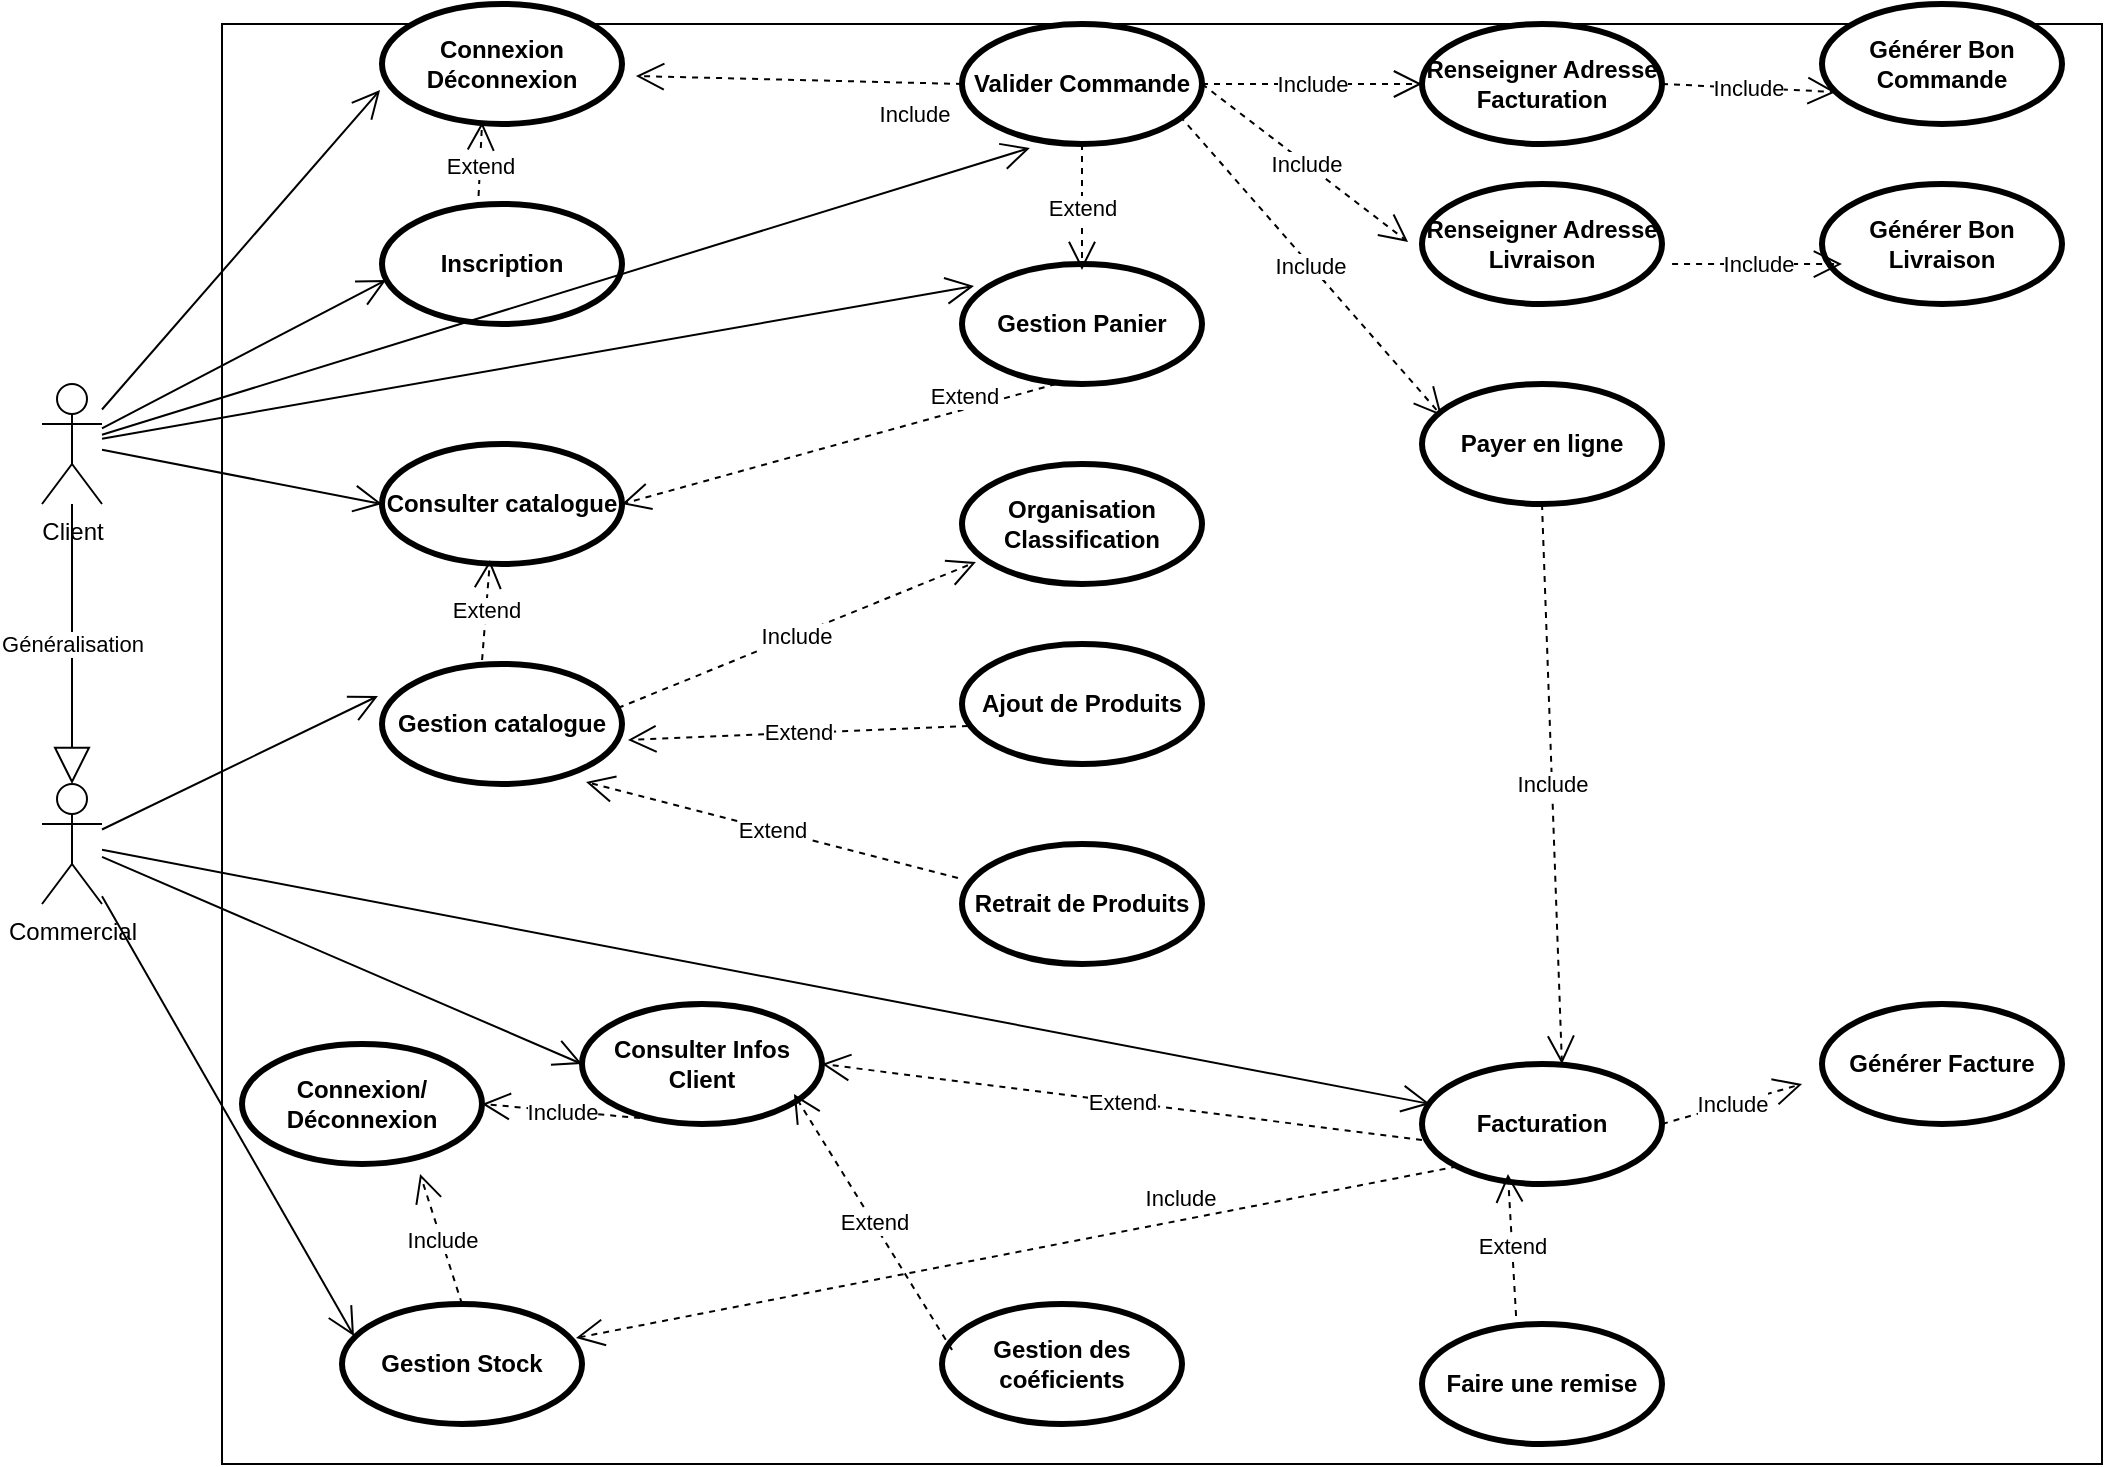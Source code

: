 <mxfile version="13.9.9" type="device"><diagram id="jPDZIiU0Lfbg4A4SDLGM" name="Page-1"><mxGraphModel dx="1086" dy="806" grid="1" gridSize="10" guides="1" tooltips="1" connect="1" arrows="1" fold="1" page="1" pageScale="1" pageWidth="1169" pageHeight="827" math="0" shadow="0"><root><mxCell id="0"/><mxCell id="1" parent="0"/><mxCell id="OmHsx0OTAGZvQ1pbGnlA-1" value="" style="rounded=0;whiteSpace=wrap;html=1;" parent="1" vertex="1"><mxGeometry x="180" y="60" width="940" height="720" as="geometry"/></mxCell><mxCell id="OmHsx0OTAGZvQ1pbGnlA-2" value="Client" style="shape=umlActor;verticalLabelPosition=bottom;verticalAlign=top;html=1;outlineConnect=0;" parent="1" vertex="1"><mxGeometry x="90" y="240" width="30" height="60" as="geometry"/></mxCell><mxCell id="OmHsx0OTAGZvQ1pbGnlA-3" value="Commercial" style="shape=umlActor;verticalLabelPosition=bottom;verticalAlign=top;html=1;outlineConnect=0;" parent="1" vertex="1"><mxGeometry x="90" y="440" width="30" height="60" as="geometry"/></mxCell><mxCell id="OmHsx0OTAGZvQ1pbGnlA-4" value="Valider Commande" style="shape=ellipse;html=1;strokeWidth=3;fontStyle=1;whiteSpace=wrap;align=center;perimeter=ellipsePerimeter;" parent="1" vertex="1"><mxGeometry x="550" y="60" width="120" height="60" as="geometry"/></mxCell><mxCell id="OmHsx0OTAGZvQ1pbGnlA-5" value="Gestion catalogue" style="shape=ellipse;html=1;strokeWidth=3;fontStyle=1;whiteSpace=wrap;align=center;perimeter=ellipsePerimeter;" parent="1" vertex="1"><mxGeometry x="260" y="380" width="120" height="60" as="geometry"/></mxCell><mxCell id="OmHsx0OTAGZvQ1pbGnlA-6" value="Retrait de Produits" style="shape=ellipse;html=1;strokeWidth=3;fontStyle=1;whiteSpace=wrap;align=center;perimeter=ellipsePerimeter;" parent="1" vertex="1"><mxGeometry x="550" y="470" width="120" height="60" as="geometry"/></mxCell><mxCell id="OmHsx0OTAGZvQ1pbGnlA-7" value="Organisation&lt;br&gt;Classification" style="shape=ellipse;html=1;strokeWidth=3;fontStyle=1;whiteSpace=wrap;align=center;perimeter=ellipsePerimeter;" parent="1" vertex="1"><mxGeometry x="550" y="280" width="120" height="60" as="geometry"/></mxCell><mxCell id="OmHsx0OTAGZvQ1pbGnlA-8" value="Gestion Panier" style="shape=ellipse;html=1;strokeWidth=3;fontStyle=1;whiteSpace=wrap;align=center;perimeter=ellipsePerimeter;" parent="1" vertex="1"><mxGeometry x="550" y="180" width="120" height="60" as="geometry"/></mxCell><mxCell id="OmHsx0OTAGZvQ1pbGnlA-9" value="Inscription" style="shape=ellipse;html=1;strokeWidth=3;fontStyle=1;whiteSpace=wrap;align=center;perimeter=ellipsePerimeter;" parent="1" vertex="1"><mxGeometry x="260" y="150" width="120" height="60" as="geometry"/></mxCell><mxCell id="OmHsx0OTAGZvQ1pbGnlA-10" value="Consulter catalogue" style="shape=ellipse;html=1;strokeWidth=3;fontStyle=1;whiteSpace=wrap;align=center;perimeter=ellipsePerimeter;" parent="1" vertex="1"><mxGeometry x="260" y="270" width="120" height="60" as="geometry"/></mxCell><mxCell id="OmHsx0OTAGZvQ1pbGnlA-11" value="Ajout de Produits" style="shape=ellipse;html=1;strokeWidth=3;fontStyle=1;whiteSpace=wrap;align=center;perimeter=ellipsePerimeter;" parent="1" vertex="1"><mxGeometry x="550" y="370" width="120" height="60" as="geometry"/></mxCell><mxCell id="OmHsx0OTAGZvQ1pbGnlA-12" value="Gestion des coéficients" style="shape=ellipse;html=1;strokeWidth=3;fontStyle=1;whiteSpace=wrap;align=center;perimeter=ellipsePerimeter;" parent="1" vertex="1"><mxGeometry x="540" y="700" width="120" height="60" as="geometry"/></mxCell><mxCell id="OmHsx0OTAGZvQ1pbGnlA-13" value="Consulter Infos Client" style="shape=ellipse;html=1;strokeWidth=3;fontStyle=1;whiteSpace=wrap;align=center;perimeter=ellipsePerimeter;" parent="1" vertex="1"><mxGeometry x="360" y="550" width="120" height="60" as="geometry"/></mxCell><mxCell id="OmHsx0OTAGZvQ1pbGnlA-14" value="Généralisation" style="endArrow=block;endSize=16;endFill=0;html=1;" parent="1" source="OmHsx0OTAGZvQ1pbGnlA-2" target="OmHsx0OTAGZvQ1pbGnlA-3" edge="1"><mxGeometry width="160" relative="1" as="geometry"><mxPoint x="510" y="410" as="sourcePoint"/><mxPoint x="670" y="410" as="targetPoint"/></mxGeometry></mxCell><mxCell id="OmHsx0OTAGZvQ1pbGnlA-15" value="" style="endArrow=open;endFill=1;endSize=12;html=1;entryX=0;entryY=0.5;entryDx=0;entryDy=0;" parent="1" source="OmHsx0OTAGZvQ1pbGnlA-2" target="OmHsx0OTAGZvQ1pbGnlA-10" edge="1"><mxGeometry width="160" relative="1" as="geometry"><mxPoint x="510" y="410" as="sourcePoint"/><mxPoint x="670" y="410" as="targetPoint"/></mxGeometry></mxCell><mxCell id="OmHsx0OTAGZvQ1pbGnlA-16" value="" style="endArrow=open;endFill=1;endSize=12;html=1;entryX=-0.017;entryY=0.267;entryDx=0;entryDy=0;entryPerimeter=0;" parent="1" source="OmHsx0OTAGZvQ1pbGnlA-3" target="OmHsx0OTAGZvQ1pbGnlA-5" edge="1"><mxGeometry width="160" relative="1" as="geometry"><mxPoint x="510" y="410" as="sourcePoint"/><mxPoint x="670" y="410" as="targetPoint"/></mxGeometry></mxCell><mxCell id="OmHsx0OTAGZvQ1pbGnlA-17" value="Include" style="endArrow=open;endSize=12;dashed=1;html=1;exitX=0.983;exitY=0.367;exitDx=0;exitDy=0;exitPerimeter=0;entryX=0.058;entryY=0.817;entryDx=0;entryDy=0;entryPerimeter=0;" parent="1" source="OmHsx0OTAGZvQ1pbGnlA-5" target="OmHsx0OTAGZvQ1pbGnlA-7" edge="1"><mxGeometry width="160" relative="1" as="geometry"><mxPoint x="520" y="420" as="sourcePoint"/><mxPoint x="680" y="420" as="targetPoint"/></mxGeometry></mxCell><mxCell id="OmHsx0OTAGZvQ1pbGnlA-18" value="Include" style="endArrow=open;endSize=12;dashed=1;html=1;exitX=0.5;exitY=1;exitDx=0;exitDy=0;entryX=0.583;entryY=0;entryDx=0;entryDy=0;entryPerimeter=0;" parent="1" source="OmHsx0OTAGZvQ1pbGnlA-38" target="OmHsx0OTAGZvQ1pbGnlA-27" edge="1"><mxGeometry width="160" relative="1" as="geometry"><mxPoint x="387.96" y="582.02" as="sourcePoint"/><mxPoint x="456.96" y="539.02" as="targetPoint"/></mxGeometry></mxCell><mxCell id="OmHsx0OTAGZvQ1pbGnlA-19" value="Extend" style="endArrow=open;endSize=12;dashed=1;html=1;exitX=0.417;exitY=-0.033;exitDx=0;exitDy=0;exitPerimeter=0;entryX=0.45;entryY=0.967;entryDx=0;entryDy=0;entryPerimeter=0;" parent="1" source="OmHsx0OTAGZvQ1pbGnlA-5" target="OmHsx0OTAGZvQ1pbGnlA-10" edge="1"><mxGeometry width="160" relative="1" as="geometry"><mxPoint x="520" y="420" as="sourcePoint"/><mxPoint x="680" y="420" as="targetPoint"/></mxGeometry></mxCell><mxCell id="OmHsx0OTAGZvQ1pbGnlA-20" value="Connexion&lt;br&gt;Déconnexion" style="shape=ellipse;html=1;strokeWidth=3;fontStyle=1;whiteSpace=wrap;align=center;perimeter=ellipsePerimeter;" parent="1" vertex="1"><mxGeometry x="260" y="50" width="120" height="60" as="geometry"/></mxCell><mxCell id="OmHsx0OTAGZvQ1pbGnlA-21" value="" style="endArrow=open;endFill=1;endSize=12;html=1;entryX=-0.008;entryY=0.717;entryDx=0;entryDy=0;entryPerimeter=0;" parent="1" source="OmHsx0OTAGZvQ1pbGnlA-2" target="OmHsx0OTAGZvQ1pbGnlA-20" edge="1"><mxGeometry width="160" relative="1" as="geometry"><mxPoint x="180" y="188" as="sourcePoint"/><mxPoint x="390" y="300" as="targetPoint"/></mxGeometry></mxCell><mxCell id="OmHsx0OTAGZvQ1pbGnlA-22" value="" style="endArrow=open;endFill=1;endSize=12;html=1;entryX=0.017;entryY=0.633;entryDx=0;entryDy=0;entryPerimeter=0;" parent="1" source="OmHsx0OTAGZvQ1pbGnlA-2" target="OmHsx0OTAGZvQ1pbGnlA-9" edge="1"><mxGeometry width="160" relative="1" as="geometry"><mxPoint x="130" y="271.221" as="sourcePoint"/><mxPoint x="349.04" y="143.02" as="targetPoint"/></mxGeometry></mxCell><mxCell id="OmHsx0OTAGZvQ1pbGnlA-23" value="Extend" style="endArrow=open;endSize=12;dashed=1;html=1;exitX=0.392;exitY=1;exitDx=0;exitDy=0;exitPerimeter=0;entryX=1;entryY=0.5;entryDx=0;entryDy=0;" parent="1" source="OmHsx0OTAGZvQ1pbGnlA-8" target="OmHsx0OTAGZvQ1pbGnlA-10" edge="1"><mxGeometry x="-0.593" y="-6" width="160" relative="1" as="geometry"><mxPoint x="339.96" y="560" as="sourcePoint"/><mxPoint x="379.96" y="427" as="targetPoint"/><mxPoint as="offset"/></mxGeometry></mxCell><mxCell id="OmHsx0OTAGZvQ1pbGnlA-24" value="Gestion Stock" style="shape=ellipse;html=1;strokeWidth=3;fontStyle=1;whiteSpace=wrap;align=center;perimeter=ellipsePerimeter;" parent="1" vertex="1"><mxGeometry x="240" y="700" width="120" height="60" as="geometry"/></mxCell><mxCell id="OmHsx0OTAGZvQ1pbGnlA-25" value="Extend" style="endArrow=open;endSize=12;dashed=1;html=1;exitX=0.5;exitY=1;exitDx=0;exitDy=0;" parent="1" source="OmHsx0OTAGZvQ1pbGnlA-4" edge="1"><mxGeometry width="160" relative="1" as="geometry"><mxPoint x="552.04" y="147.02" as="sourcePoint"/><mxPoint x="610" y="183" as="targetPoint"/></mxGeometry></mxCell><mxCell id="OmHsx0OTAGZvQ1pbGnlA-26" value="" style="endArrow=open;endFill=1;endSize=12;html=1;entryX=0.05;entryY=0.267;entryDx=0;entryDy=0;entryPerimeter=0;" parent="1" source="OmHsx0OTAGZvQ1pbGnlA-3" target="OmHsx0OTAGZvQ1pbGnlA-24" edge="1"><mxGeometry width="160" relative="1" as="geometry"><mxPoint x="130" y="472.745" as="sourcePoint"/><mxPoint x="267.96" y="406.02" as="targetPoint"/></mxGeometry></mxCell><mxCell id="OmHsx0OTAGZvQ1pbGnlA-27" value="Facturation" style="shape=ellipse;html=1;strokeWidth=3;fontStyle=1;whiteSpace=wrap;align=center;perimeter=ellipsePerimeter;" parent="1" vertex="1"><mxGeometry x="780" y="580" width="120" height="60" as="geometry"/></mxCell><mxCell id="OmHsx0OTAGZvQ1pbGnlA-28" value="" style="endArrow=open;endFill=1;endSize=12;html=1;entryX=0;entryY=0.5;entryDx=0;entryDy=0;" parent="1" source="OmHsx0OTAGZvQ1pbGnlA-3" target="OmHsx0OTAGZvQ1pbGnlA-13" edge="1"><mxGeometry width="160" relative="1" as="geometry"><mxPoint x="164" y="469.999" as="sourcePoint"/><mxPoint x="290" y="680.91" as="targetPoint"/></mxGeometry></mxCell><mxCell id="OmHsx0OTAGZvQ1pbGnlA-29" value="" style="endArrow=open;endFill=1;endSize=12;html=1;entryX=0.033;entryY=0.333;entryDx=0;entryDy=0;entryPerimeter=0;" parent="1" source="OmHsx0OTAGZvQ1pbGnlA-3" target="OmHsx0OTAGZvQ1pbGnlA-27" edge="1"><mxGeometry width="160" relative="1" as="geometry"><mxPoint x="160" y="480" as="sourcePoint"/><mxPoint x="600" y="580" as="targetPoint"/></mxGeometry></mxCell><mxCell id="OmHsx0OTAGZvQ1pbGnlA-30" value="Extend" style="endArrow=open;endSize=12;dashed=1;html=1;exitX=0.042;exitY=0.383;exitDx=0;exitDy=0;exitPerimeter=0;entryX=0.883;entryY=0.75;entryDx=0;entryDy=0;entryPerimeter=0;" parent="1" source="OmHsx0OTAGZvQ1pbGnlA-12" target="OmHsx0OTAGZvQ1pbGnlA-13" edge="1"><mxGeometry width="160" relative="1" as="geometry"><mxPoint x="660" y="730" as="sourcePoint"/><mxPoint x="620" y="650" as="targetPoint"/></mxGeometry></mxCell><mxCell id="OmHsx0OTAGZvQ1pbGnlA-31" value="" style="endArrow=open;endFill=1;endSize=12;html=1;entryX=0.05;entryY=0.183;entryDx=0;entryDy=0;entryPerimeter=0;" parent="1" source="OmHsx0OTAGZvQ1pbGnlA-2" target="OmHsx0OTAGZvQ1pbGnlA-8" edge="1"><mxGeometry width="160" relative="1" as="geometry"><mxPoint x="130" y="280" as="sourcePoint"/><mxPoint x="300" y="280" as="targetPoint"/></mxGeometry></mxCell><mxCell id="OmHsx0OTAGZvQ1pbGnlA-32" value="" style="endArrow=open;endFill=1;endSize=12;html=1;entryX=0.283;entryY=1.033;entryDx=0;entryDy=0;entryPerimeter=0;" parent="1" source="OmHsx0OTAGZvQ1pbGnlA-2" target="OmHsx0OTAGZvQ1pbGnlA-4" edge="1"><mxGeometry width="160" relative="1" as="geometry"><mxPoint x="130" y="276.259" as="sourcePoint"/><mxPoint x="570" y="130" as="targetPoint"/></mxGeometry></mxCell><mxCell id="OmHsx0OTAGZvQ1pbGnlA-33" value="Renseigner Adresse Facturation" style="shape=ellipse;html=1;strokeWidth=3;fontStyle=1;whiteSpace=wrap;align=center;perimeter=ellipsePerimeter;" parent="1" vertex="1"><mxGeometry x="780" y="60" width="120" height="60" as="geometry"/></mxCell><mxCell id="OmHsx0OTAGZvQ1pbGnlA-34" value="Include" style="endArrow=open;endSize=12;dashed=1;html=1;exitX=0.908;exitY=0.767;exitDx=0;exitDy=0;exitPerimeter=0;entryX=0.083;entryY=0.267;entryDx=0;entryDy=0;entryPerimeter=0;" parent="1" source="OmHsx0OTAGZvQ1pbGnlA-4" target="OmHsx0OTAGZvQ1pbGnlA-38" edge="1"><mxGeometry width="160" relative="1" as="geometry"><mxPoint x="830" y="340" as="sourcePoint"/><mxPoint x="948" y="390.04" as="targetPoint"/></mxGeometry></mxCell><mxCell id="OmHsx0OTAGZvQ1pbGnlA-35" value="Include" style="endArrow=open;endSize=12;dashed=1;html=1;exitX=1;exitY=0.5;exitDx=0;exitDy=0;entryX=0;entryY=0.5;entryDx=0;entryDy=0;" parent="1" source="OmHsx0OTAGZvQ1pbGnlA-4" target="OmHsx0OTAGZvQ1pbGnlA-33" edge="1"><mxGeometry width="160" relative="1" as="geometry"><mxPoint x="840" y="350" as="sourcePoint"/><mxPoint x="958" y="400.04" as="targetPoint"/></mxGeometry></mxCell><mxCell id="OmHsx0OTAGZvQ1pbGnlA-36" value="Renseigner Adresse Livraison" style="shape=ellipse;html=1;strokeWidth=3;fontStyle=1;whiteSpace=wrap;align=center;perimeter=ellipsePerimeter;" parent="1" vertex="1"><mxGeometry x="780" y="140" width="120" height="60" as="geometry"/></mxCell><mxCell id="OmHsx0OTAGZvQ1pbGnlA-37" value="Include" style="endArrow=open;endSize=12;dashed=1;html=1;exitX=1;exitY=0.5;exitDx=0;exitDy=0;entryX=-0.058;entryY=0.483;entryDx=0;entryDy=0;entryPerimeter=0;" parent="1" source="OmHsx0OTAGZvQ1pbGnlA-4" target="OmHsx0OTAGZvQ1pbGnlA-36" edge="1"><mxGeometry width="160" relative="1" as="geometry"><mxPoint x="712" y="280" as="sourcePoint"/><mxPoint x="830" y="330.04" as="targetPoint"/></mxGeometry></mxCell><mxCell id="OmHsx0OTAGZvQ1pbGnlA-38" value="Payer en ligne" style="shape=ellipse;html=1;strokeWidth=3;fontStyle=1;whiteSpace=wrap;align=center;perimeter=ellipsePerimeter;" parent="1" vertex="1"><mxGeometry x="780" y="240" width="120" height="60" as="geometry"/></mxCell><mxCell id="OmHsx0OTAGZvQ1pbGnlA-39" value="Générer Bon Livraison" style="shape=ellipse;html=1;strokeWidth=3;fontStyle=1;whiteSpace=wrap;align=center;perimeter=ellipsePerimeter;" parent="1" vertex="1"><mxGeometry x="980" y="140" width="120" height="60" as="geometry"/></mxCell><mxCell id="OmHsx0OTAGZvQ1pbGnlA-40" value="Générer Bon Commande" style="shape=ellipse;html=1;strokeWidth=3;fontStyle=1;whiteSpace=wrap;align=center;perimeter=ellipsePerimeter;" parent="1" vertex="1"><mxGeometry x="980" y="50" width="120" height="60" as="geometry"/></mxCell><mxCell id="OmHsx0OTAGZvQ1pbGnlA-41" value="Extend" style="endArrow=open;endSize=12;dashed=1;html=1;exitX=0;exitY=0.633;exitDx=0;exitDy=0;exitPerimeter=0;entryX=1;entryY=0.5;entryDx=0;entryDy=0;" parent="1" source="OmHsx0OTAGZvQ1pbGnlA-27" target="OmHsx0OTAGZvQ1pbGnlA-13" edge="1"><mxGeometry width="160" relative="1" as="geometry"><mxPoint x="1014.04" y="648.02" as="sourcePoint"/><mxPoint x="860" y="360" as="targetPoint"/></mxGeometry></mxCell><mxCell id="OmHsx0OTAGZvQ1pbGnlA-42" value="Include" style="endArrow=open;endSize=12;dashed=1;html=1;exitX=1;exitY=0.5;exitDx=0;exitDy=0;entryX=-0.083;entryY=0.667;entryDx=0;entryDy=0;entryPerimeter=0;" parent="1" source="OmHsx0OTAGZvQ1pbGnlA-27" target="OmHsx0OTAGZvQ1pbGnlA-43" edge="1"><mxGeometry width="160" relative="1" as="geometry"><mxPoint x="919.996" y="650.003" as="sourcePoint"/><mxPoint x="1002.61" y="681.81" as="targetPoint"/></mxGeometry></mxCell><mxCell id="OmHsx0OTAGZvQ1pbGnlA-43" value="Générer Facture" style="shape=ellipse;html=1;strokeWidth=3;fontStyle=1;whiteSpace=wrap;align=center;perimeter=ellipsePerimeter;" parent="1" vertex="1"><mxGeometry x="980" y="550" width="120" height="60" as="geometry"/></mxCell><mxCell id="OmHsx0OTAGZvQ1pbGnlA-44" value="Include" style="endArrow=open;endSize=12;dashed=1;html=1;exitX=1.042;exitY=0.667;exitDx=0;exitDy=0;entryX=0.083;entryY=0.667;entryDx=0;entryDy=0;entryPerimeter=0;exitPerimeter=0;" parent="1" source="OmHsx0OTAGZvQ1pbGnlA-36" target="OmHsx0OTAGZvQ1pbGnlA-39" edge="1"><mxGeometry width="160" relative="1" as="geometry"><mxPoint x="859.996" y="560.003" as="sourcePoint"/><mxPoint x="942.61" y="591.81" as="targetPoint"/></mxGeometry></mxCell><mxCell id="OmHsx0OTAGZvQ1pbGnlA-45" value="Include" style="endArrow=open;endSize=12;dashed=1;html=1;exitX=1;exitY=0.5;exitDx=0;exitDy=0;entryX=0.058;entryY=0.733;entryDx=0;entryDy=0;entryPerimeter=0;" parent="1" source="OmHsx0OTAGZvQ1pbGnlA-33" target="OmHsx0OTAGZvQ1pbGnlA-40" edge="1"><mxGeometry width="160" relative="1" as="geometry"><mxPoint x="879.996" y="598.193" as="sourcePoint"/><mxPoint x="962.61" y="630" as="targetPoint"/></mxGeometry></mxCell><mxCell id="OmHsx0OTAGZvQ1pbGnlA-46" value="Extend" style="endArrow=open;endSize=12;dashed=1;html=1;exitX=0.025;exitY=0.683;exitDx=0;exitDy=0;exitPerimeter=0;entryX=1.025;entryY=0.633;entryDx=0;entryDy=0;entryPerimeter=0;" parent="1" source="OmHsx0OTAGZvQ1pbGnlA-11" target="OmHsx0OTAGZvQ1pbGnlA-5" edge="1"><mxGeometry width="160" relative="1" as="geometry"><mxPoint x="429.08" y="577.98" as="sourcePoint"/><mxPoint x="350.0" y="530" as="targetPoint"/></mxGeometry></mxCell><mxCell id="OmHsx0OTAGZvQ1pbGnlA-47" value="Extend" style="endArrow=open;endSize=12;dashed=1;html=1;exitX=-0.017;exitY=0.283;exitDx=0;exitDy=0;exitPerimeter=0;entryX=0.85;entryY=0.983;entryDx=0;entryDy=0;entryPerimeter=0;" parent="1" source="OmHsx0OTAGZvQ1pbGnlA-6" target="OmHsx0OTAGZvQ1pbGnlA-5" edge="1"><mxGeometry width="160" relative="1" as="geometry"><mxPoint x="503" y="430.98" as="sourcePoint"/><mxPoint x="393" y="427.98" as="targetPoint"/></mxGeometry></mxCell><mxCell id="OmHsx0OTAGZvQ1pbGnlA-48" value="Extend" style="endArrow=open;endSize=12;dashed=1;html=1;exitX=0.4;exitY=0.033;exitDx=0;exitDy=0;exitPerimeter=0;entryX=0.417;entryY=0.983;entryDx=0;entryDy=0;entryPerimeter=0;" parent="1" source="OmHsx0OTAGZvQ1pbGnlA-9" target="OmHsx0OTAGZvQ1pbGnlA-20" edge="1"><mxGeometry width="160" relative="1" as="geometry"><mxPoint x="920" y="697.98" as="sourcePoint"/><mxPoint x="590" y="690" as="targetPoint"/></mxGeometry></mxCell><mxCell id="OmHsx0OTAGZvQ1pbGnlA-49" value="Include" style="endArrow=open;endSize=12;dashed=1;html=1;exitX=0;exitY=0.5;exitDx=0;exitDy=0;entryX=1.058;entryY=0.6;entryDx=0;entryDy=0;entryPerimeter=0;" parent="1" source="OmHsx0OTAGZvQ1pbGnlA-4" target="OmHsx0OTAGZvQ1pbGnlA-20" edge="1"><mxGeometry x="-0.714" y="16" width="160" relative="1" as="geometry"><mxPoint x="820" y="710.49" as="sourcePoint"/><mxPoint x="1020.96" y="629.51" as="targetPoint"/><mxPoint as="offset"/></mxGeometry></mxCell><mxCell id="OmHsx0OTAGZvQ1pbGnlA-50" value="Faire une remise" style="shape=ellipse;html=1;strokeWidth=3;fontStyle=1;whiteSpace=wrap;align=center;perimeter=ellipsePerimeter;" parent="1" vertex="1"><mxGeometry x="780" y="710" width="120" height="60" as="geometry"/></mxCell><mxCell id="OmHsx0OTAGZvQ1pbGnlA-51" value="Extend" style="endArrow=open;endSize=12;dashed=1;html=1;exitX=0.392;exitY=-0.067;exitDx=0;exitDy=0;exitPerimeter=0;entryX=0.358;entryY=0.917;entryDx=0;entryDy=0;entryPerimeter=0;" parent="1" source="OmHsx0OTAGZvQ1pbGnlA-50" target="OmHsx0OTAGZvQ1pbGnlA-27" edge="1"><mxGeometry width="160" relative="1" as="geometry"><mxPoint x="690" y="617.98" as="sourcePoint"/><mxPoint x="360" y="610" as="targetPoint"/></mxGeometry></mxCell><mxCell id="OmHsx0OTAGZvQ1pbGnlA-52" value="Include" style="endArrow=open;endSize=12;dashed=1;html=1;exitX=0;exitY=1;exitDx=0;exitDy=0;entryX=0.975;entryY=0.283;entryDx=0;entryDy=0;entryPerimeter=0;" parent="1" source="OmHsx0OTAGZvQ1pbGnlA-27" target="OmHsx0OTAGZvQ1pbGnlA-24" edge="1"><mxGeometry x="-0.379" y="-11" width="160" relative="1" as="geometry"><mxPoint x="850" y="310" as="sourcePoint"/><mxPoint x="859.96" y="590" as="targetPoint"/><mxPoint as="offset"/></mxGeometry></mxCell><mxCell id="k8cxtitcNC90iQwQ-Ljp-2" value="Connexion/&lt;br&gt;Déconnexion" style="shape=ellipse;html=1;strokeWidth=3;fontStyle=1;whiteSpace=wrap;align=center;perimeter=ellipsePerimeter;" vertex="1" parent="1"><mxGeometry x="190" y="570" width="120" height="60" as="geometry"/></mxCell><mxCell id="k8cxtitcNC90iQwQ-Ljp-3" value="Include" style="endArrow=open;endSize=12;dashed=1;html=1;exitX=0.5;exitY=0;exitDx=0;exitDy=0;entryX=0.742;entryY=1.083;entryDx=0;entryDy=0;entryPerimeter=0;" edge="1" parent="1" source="OmHsx0OTAGZvQ1pbGnlA-24" target="k8cxtitcNC90iQwQ-Ljp-2"><mxGeometry width="160" relative="1" as="geometry"><mxPoint x="340" y="680" as="sourcePoint"/><mxPoint x="424.92" y="680" as="targetPoint"/></mxGeometry></mxCell><mxCell id="k8cxtitcNC90iQwQ-Ljp-4" value="Include" style="endArrow=open;endSize=12;dashed=1;html=1;exitX=0.242;exitY=0.95;exitDx=0;exitDy=0;entryX=1;entryY=0.5;entryDx=0;entryDy=0;exitPerimeter=0;" edge="1" parent="1" source="OmHsx0OTAGZvQ1pbGnlA-13" target="k8cxtitcNC90iQwQ-Ljp-2"><mxGeometry width="160" relative="1" as="geometry"><mxPoint x="380" y="640" as="sourcePoint"/><mxPoint x="464.92" y="640" as="targetPoint"/></mxGeometry></mxCell></root></mxGraphModel></diagram></mxfile>
